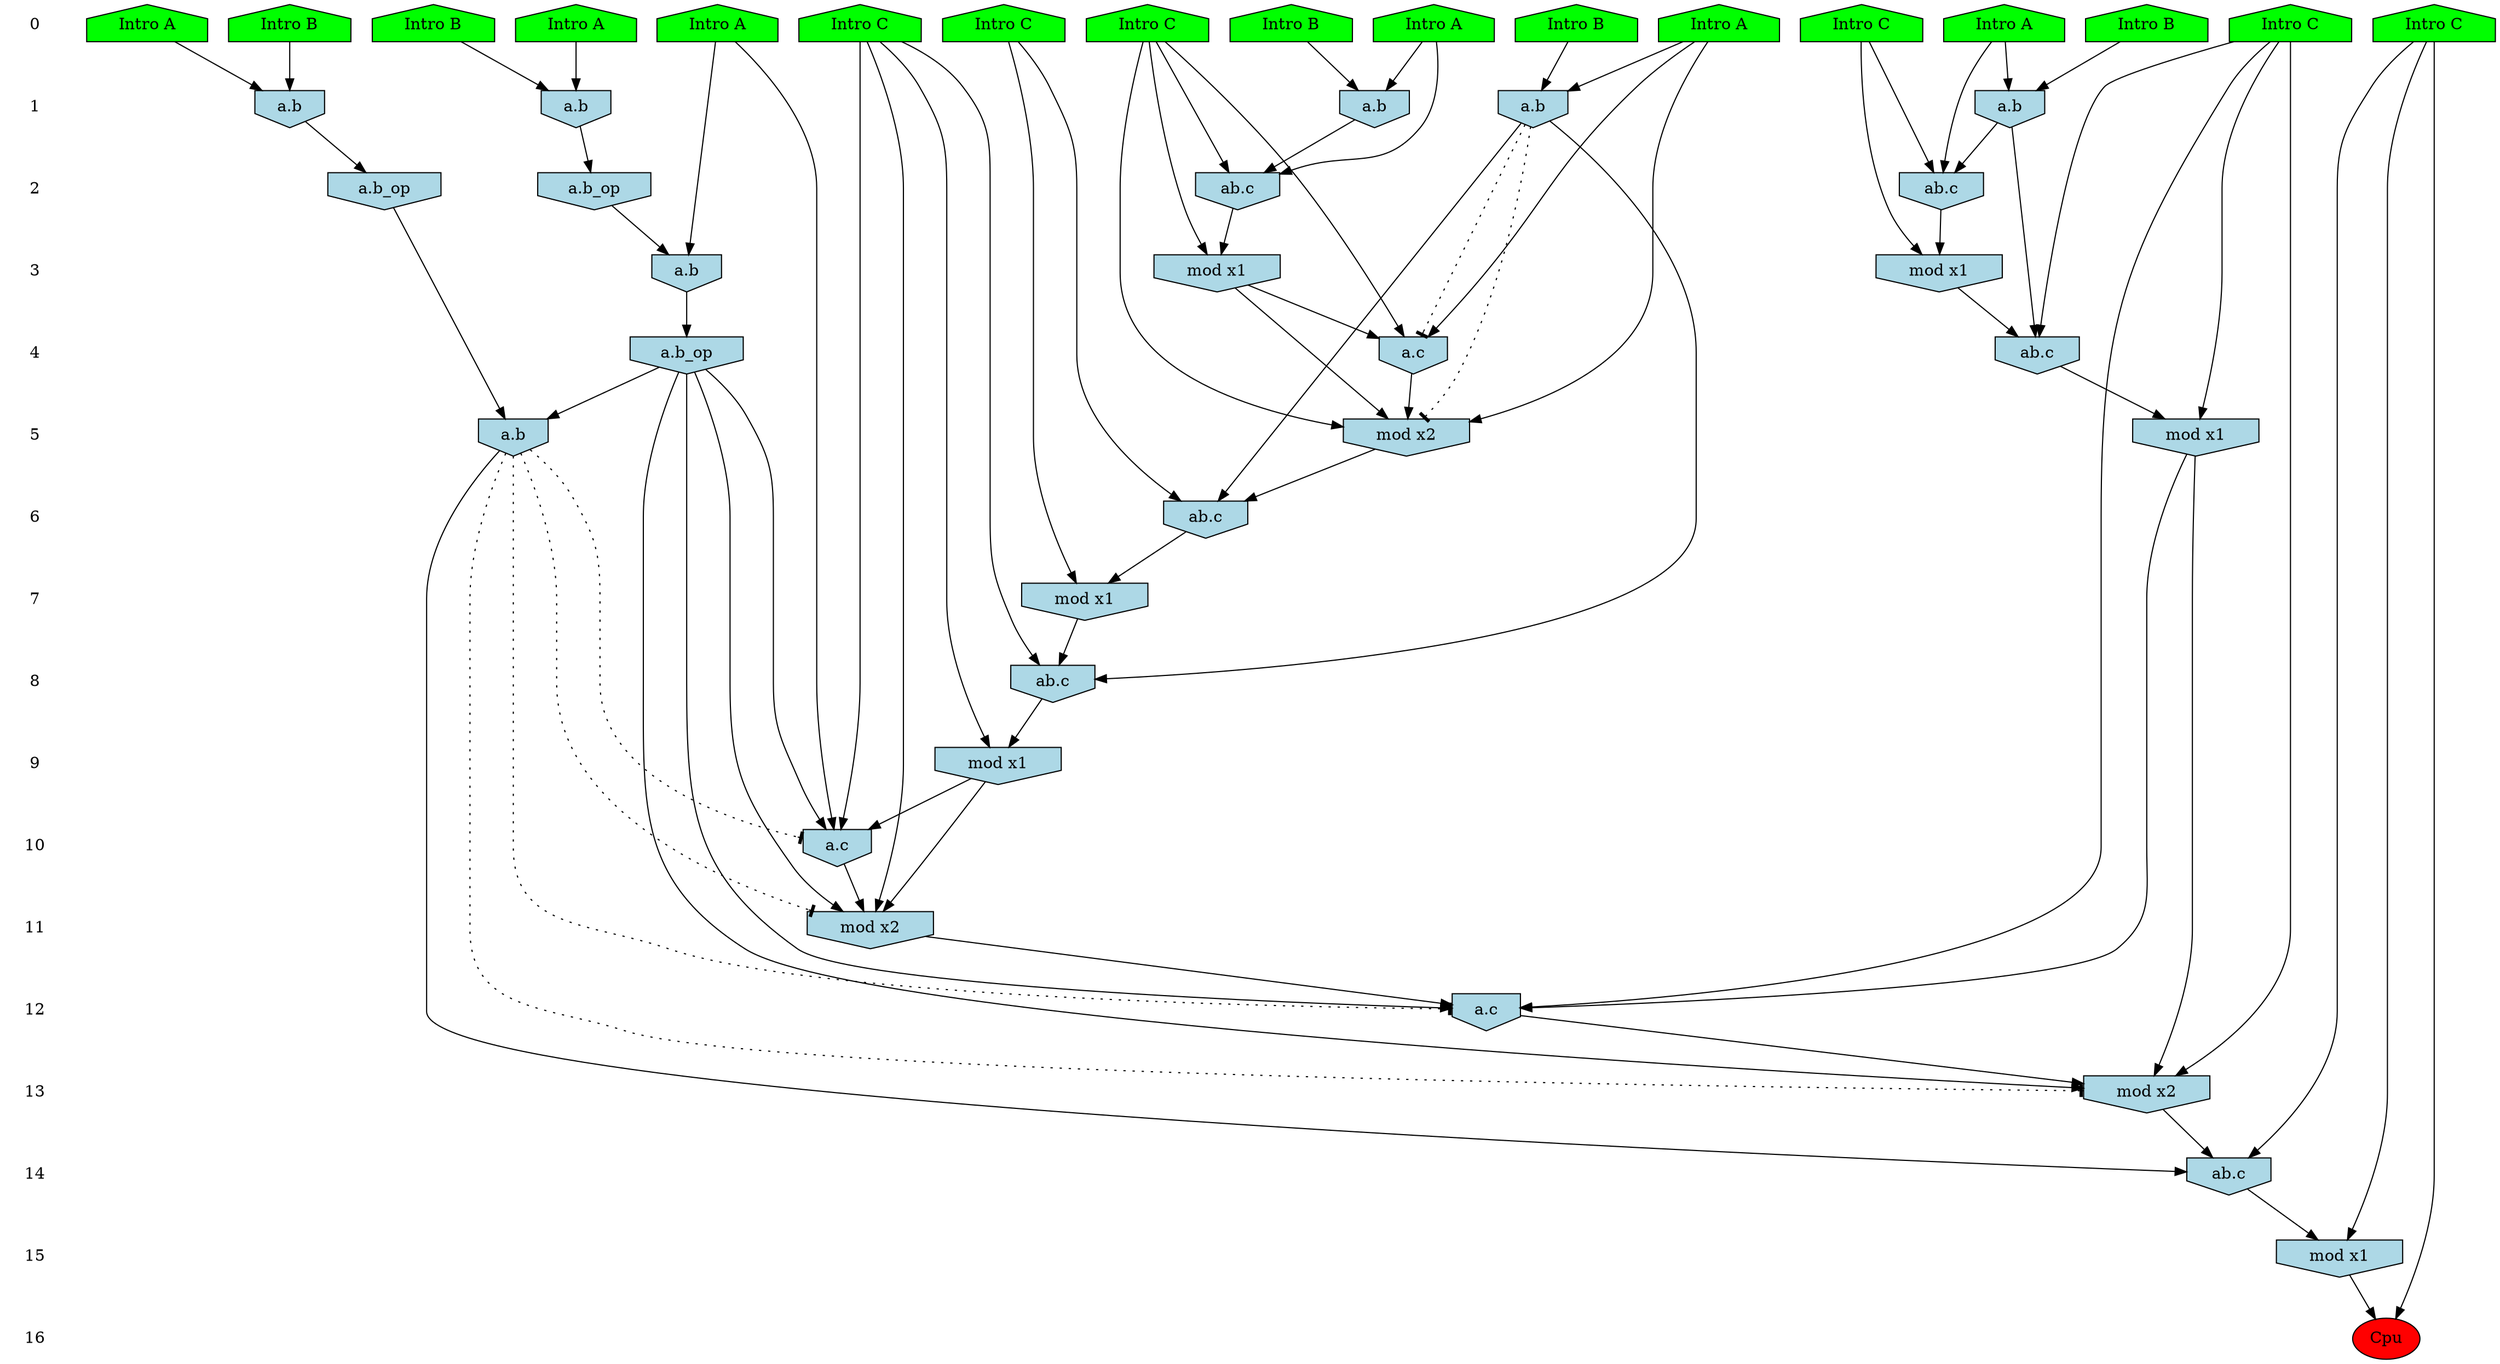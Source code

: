 /* Compression of 1 causal flows obtained in average at 2.119411E+01 t.u */
/* Compressed causal flows were: [3996] */
digraph G{
 ranksep=.5 ; 
{ rank = same ; "0" [shape=plaintext] ; node_1 [label ="Intro A", shape=house, style=filled, fillcolor=green] ;
node_2 [label ="Intro B", shape=house, style=filled, fillcolor=green] ;
node_3 [label ="Intro B", shape=house, style=filled, fillcolor=green] ;
node_4 [label ="Intro A", shape=house, style=filled, fillcolor=green] ;
node_5 [label ="Intro A", shape=house, style=filled, fillcolor=green] ;
node_6 [label ="Intro B", shape=house, style=filled, fillcolor=green] ;
node_7 [label ="Intro A", shape=house, style=filled, fillcolor=green] ;
node_8 [label ="Intro B", shape=house, style=filled, fillcolor=green] ;
node_9 [label ="Intro A", shape=house, style=filled, fillcolor=green] ;
node_10 [label ="Intro A", shape=house, style=filled, fillcolor=green] ;
node_11 [label ="Intro B", shape=house, style=filled, fillcolor=green] ;
node_12 [label ="Intro C", shape=house, style=filled, fillcolor=green] ;
node_13 [label ="Intro C", shape=house, style=filled, fillcolor=green] ;
node_14 [label ="Intro C", shape=house, style=filled, fillcolor=green] ;
node_15 [label ="Intro C", shape=house, style=filled, fillcolor=green] ;
node_16 [label ="Intro C", shape=house, style=filled, fillcolor=green] ;
node_17 [label ="Intro C", shape=house, style=filled, fillcolor=green] ;
}
{ rank = same ; "1" [shape=plaintext] ; node_18 [label="a.b", shape=invhouse, style=filled, fillcolor = lightblue] ;
node_19 [label="a.b", shape=invhouse, style=filled, fillcolor = lightblue] ;
node_23 [label="a.b", shape=invhouse, style=filled, fillcolor = lightblue] ;
node_26 [label="a.b", shape=invhouse, style=filled, fillcolor = lightblue] ;
node_28 [label="a.b", shape=invhouse, style=filled, fillcolor = lightblue] ;
}
{ rank = same ; "2" [shape=plaintext] ; node_20 [label="ab.c", shape=invhouse, style=filled, fillcolor = lightblue] ;
node_21 [label="a.b_op", shape=invhouse, style=filled, fillcolor = lightblue] ;
node_32 [label="ab.c", shape=invhouse, style=filled, fillcolor = lightblue] ;
node_34 [label="a.b_op", shape=invhouse, style=filled, fillcolor = lightblue] ;
}
{ rank = same ; "3" [shape=plaintext] ; node_22 [label="mod x1", shape=invhouse, style=filled, fillcolor = lightblue] ;
node_29 [label="a.b", shape=invhouse, style=filled, fillcolor = lightblue] ;
node_36 [label="mod x1", shape=invhouse, style=filled, fillcolor = lightblue] ;
}
{ rank = same ; "4" [shape=plaintext] ; node_24 [label="a.c", shape=invhouse, style=filled, fillcolor = lightblue] ;
node_30 [label="a.b_op", shape=invhouse, style=filled, fillcolor = lightblue] ;
node_37 [label="ab.c", shape=invhouse, style=filled, fillcolor = lightblue] ;
}
{ rank = same ; "5" [shape=plaintext] ; node_25 [label="mod x2", shape=invhouse, style=filled, fillcolor = lightblue] ;
node_40 [label="mod x1", shape=invhouse, style=filled, fillcolor = lightblue] ;
node_43 [label="a.b", shape=invhouse, style=filled, fillcolor = lightblue] ;
}
{ rank = same ; "6" [shape=plaintext] ; node_27 [label="ab.c", shape=invhouse, style=filled, fillcolor = lightblue] ;
}
{ rank = same ; "7" [shape=plaintext] ; node_31 [label="mod x1", shape=invhouse, style=filled, fillcolor = lightblue] ;
}
{ rank = same ; "8" [shape=plaintext] ; node_33 [label="ab.c", shape=invhouse, style=filled, fillcolor = lightblue] ;
}
{ rank = same ; "9" [shape=plaintext] ; node_35 [label="mod x1", shape=invhouse, style=filled, fillcolor = lightblue] ;
}
{ rank = same ; "10" [shape=plaintext] ; node_38 [label="a.c", shape=invhouse, style=filled, fillcolor = lightblue] ;
}
{ rank = same ; "11" [shape=plaintext] ; node_39 [label="mod x2", shape=invhouse, style=filled, fillcolor = lightblue] ;
}
{ rank = same ; "12" [shape=plaintext] ; node_41 [label="a.c", shape=invhouse, style=filled, fillcolor = lightblue] ;
}
{ rank = same ; "13" [shape=plaintext] ; node_42 [label="mod x2", shape=invhouse, style=filled, fillcolor = lightblue] ;
}
{ rank = same ; "14" [shape=plaintext] ; node_44 [label="ab.c", shape=invhouse, style=filled, fillcolor = lightblue] ;
}
{ rank = same ; "15" [shape=plaintext] ; node_45 [label="mod x1", shape=invhouse, style=filled, fillcolor = lightblue] ;
}
{ rank = same ; "16" [shape=plaintext] ; node_46 [label ="Cpu", style=filled, fillcolor=red] ;
}
"0" -> "1" [style="invis"]; 
"1" -> "2" [style="invis"]; 
"2" -> "3" [style="invis"]; 
"3" -> "4" [style="invis"]; 
"4" -> "5" [style="invis"]; 
"5" -> "6" [style="invis"]; 
"6" -> "7" [style="invis"]; 
"7" -> "8" [style="invis"]; 
"8" -> "9" [style="invis"]; 
"9" -> "10" [style="invis"]; 
"10" -> "11" [style="invis"]; 
"11" -> "12" [style="invis"]; 
"12" -> "13" [style="invis"]; 
"13" -> "14" [style="invis"]; 
"14" -> "15" [style="invis"]; 
"15" -> "16" [style="invis"]; 
node_3 -> node_18
node_4 -> node_18
node_8 -> node_19
node_9 -> node_19
node_4 -> node_20
node_12 -> node_20
node_18 -> node_20
node_19 -> node_21
node_12 -> node_22
node_20 -> node_22
node_1 -> node_23
node_6 -> node_23
node_5 -> node_24
node_12 -> node_24
node_22 -> node_24
node_5 -> node_25
node_12 -> node_25
node_22 -> node_25
node_24 -> node_25
node_5 -> node_26
node_11 -> node_26
node_17 -> node_27
node_25 -> node_27
node_26 -> node_27
node_2 -> node_28
node_7 -> node_28
node_10 -> node_29
node_21 -> node_29
node_29 -> node_30
node_17 -> node_31
node_27 -> node_31
node_7 -> node_32
node_14 -> node_32
node_28 -> node_32
node_16 -> node_33
node_26 -> node_33
node_31 -> node_33
node_23 -> node_34
node_16 -> node_35
node_33 -> node_35
node_14 -> node_36
node_32 -> node_36
node_15 -> node_37
node_28 -> node_37
node_36 -> node_37
node_10 -> node_38
node_16 -> node_38
node_30 -> node_38
node_35 -> node_38
node_16 -> node_39
node_30 -> node_39
node_35 -> node_39
node_38 -> node_39
node_15 -> node_40
node_37 -> node_40
node_15 -> node_41
node_30 -> node_41
node_39 -> node_41
node_40 -> node_41
node_15 -> node_42
node_30 -> node_42
node_40 -> node_42
node_41 -> node_42
node_30 -> node_43
node_34 -> node_43
node_13 -> node_44
node_42 -> node_44
node_43 -> node_44
node_13 -> node_45
node_44 -> node_45
node_13 -> node_46
node_45 -> node_46
node_26 -> node_25 [style=dotted, arrowhead = tee] 
node_26 -> node_24 [style=dotted, arrowhead = tee] 
node_43 -> node_42 [style=dotted, arrowhead = tee] 
node_43 -> node_41 [style=dotted, arrowhead = tee] 
node_43 -> node_39 [style=dotted, arrowhead = tee] 
node_43 -> node_38 [style=dotted, arrowhead = tee] 
}
/*
 Dot generation time: 0.000200
*/